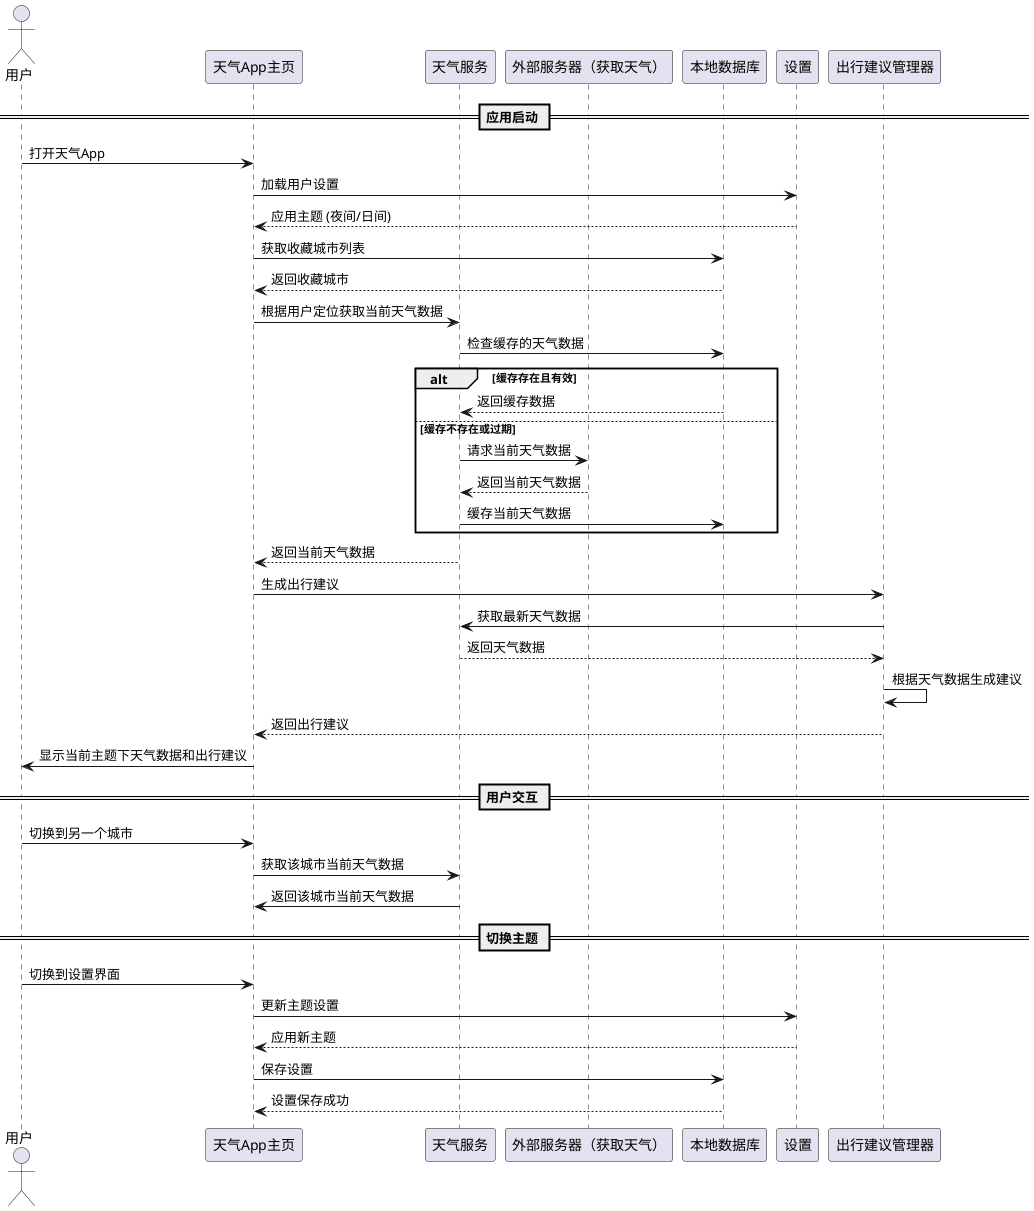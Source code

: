 @startuml

actor 用户 as User
participant "天气App主页" as MobileApp
participant "天气服务" as WeatherService
participant "外部服务器（获取天气）" as WeatherAPI
participant "本地数据库" as LocalDB
participant "设置" as ThemeManager
participant "出行建议管理器" as TravelAdviceManager

== 应用启动 ==
User -> MobileApp: 打开天气App

MobileApp -> ThemeManager: 加载用户设置
ThemeManager --> MobileApp: 应用主题 (夜间/日间)

MobileApp -> LocalDB: 获取收藏城市列表
LocalDB --> MobileApp: 返回收藏城市

MobileApp -> WeatherService: 根据用户定位获取当前天气数据
WeatherService -> LocalDB: 检查缓存的天气数据
alt 缓存存在且有效
    LocalDB --> WeatherService: 返回缓存数据
else 缓存不存在或过期
    WeatherService -> WeatherAPI: 请求当前天气数据
    WeatherAPI --> WeatherService: 返回当前天气数据
    WeatherService -> LocalDB: 缓存当前天气数据
end
WeatherService --> MobileApp: 返回当前天气数据


MobileApp -> TravelAdviceManager: 生成出行建议
TravelAdviceManager -> WeatherService: 获取最新天气数据
WeatherService --> TravelAdviceManager: 返回天气数据
TravelAdviceManager -> TravelAdviceManager: 根据天气数据生成建议
TravelAdviceManager --> MobileApp: 返回出行建议


MobileApp -> User: 显示当前主题下天气数据和出行建议

== 用户交互 ==
User -> MobileApp: 切换到另一个城市
MobileApp -> WeatherService: 获取该城市当前天气数据
WeatherService -> MobileApp: 返回该城市当前天气数据

== 切换主题 ==
User -> MobileApp: 切换到设置界面
MobileApp -> ThemeManager: 更新主题设置
ThemeManager --> MobileApp: 应用新主题
MobileApp -> LocalDB: 保存设置
LocalDB --> MobileApp: 设置保存成功

@enduml

